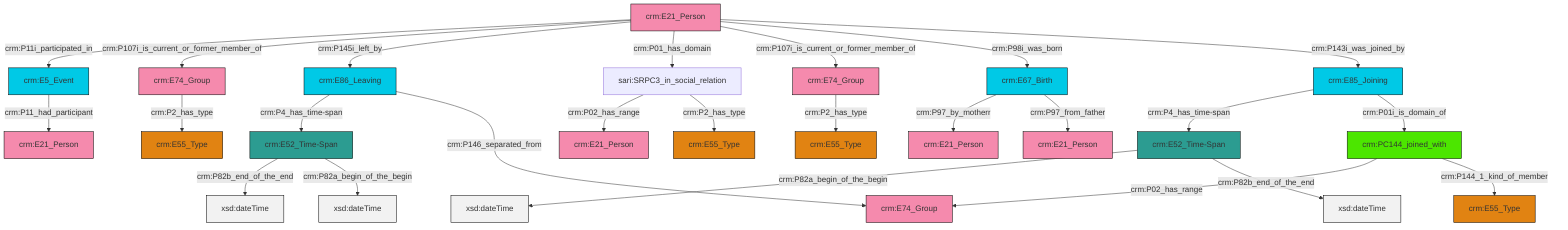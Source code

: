 graph TD
classDef Literal fill:#f2f2f2,stroke:#000000;
classDef CRM_Entity fill:#FFFFFF,stroke:#000000;
classDef Temporal_Entity fill:#00C9E6, stroke:#000000;
classDef Type fill:#E18312, stroke:#000000;
classDef Time-Span fill:#2C9C91, stroke:#000000;
classDef Appellation fill:#FFEB7F, stroke:#000000;
classDef Place fill:#008836, stroke:#000000;
classDef Persistent_Item fill:#B266B2, stroke:#000000;
classDef Conceptual_Object fill:#FFD700, stroke:#000000;
classDef Physical_Thing fill:#D2B48C, stroke:#000000;
classDef Actor fill:#f58aad, stroke:#000000;
classDef PC_Classes fill:#4ce600, stroke:#000000;
classDef Multi fill:#cccccc,stroke:#000000;

0["crm:E21_Person"]:::Actor -->|crm:P11i_participated_in| 1["crm:E5_Event"]:::Temporal_Entity
0["crm:E21_Person"]:::Actor -->|crm:P107i_is_current_or_former_member_of| 5["crm:E74_Group"]:::Actor
8["crm:PC144_joined_with"]:::PC_Classes -->|crm:P02_has_range| 9["crm:E74_Group"]:::Actor
0["crm:E21_Person"]:::Actor -->|crm:P145i_left_by| 12["crm:E86_Leaving"]:::Temporal_Entity
13["crm:E85_Joining"]:::Temporal_Entity -->|crm:P4_has_time-span| 14["crm:E52_Time-Span"]:::Time-Span
0["crm:E21_Person"]:::Actor -->|crm:P01_has_domain| 15["sari:SRPC3_in_social_relation"]:::Default
1["crm:E5_Event"]:::Temporal_Entity -->|crm:P11_had_participant| 17["crm:E21_Person"]:::Actor
20["crm:E67_Birth"]:::Temporal_Entity -->|crm:P97_by_motherr| 21["crm:E21_Person"]:::Actor
12["crm:E86_Leaving"]:::Temporal_Entity -->|crm:P4_has_time-span| 23["crm:E52_Time-Span"]:::Time-Span
15["sari:SRPC3_in_social_relation"]:::Default -->|crm:P02_has_range| 24["crm:E21_Person"]:::Actor
0["crm:E21_Person"]:::Actor -->|crm:P107i_is_current_or_former_member_of| 26["crm:E74_Group"]:::Actor
8["crm:PC144_joined_with"]:::PC_Classes -->|crm:P144_1_kind_of_member| 3["crm:E55_Type"]:::Type
26["crm:E74_Group"]:::Actor -->|crm:P2_has_type| 6["crm:E55_Type"]:::Type
14["crm:E52_Time-Span"]:::Time-Span -->|crm:P82a_begin_of_the_begin| 29[xsd:dateTime]:::Literal
12["crm:E86_Leaving"]:::Temporal_Entity -->|crm:P146_separated_from| 9["crm:E74_Group"]:::Actor
23["crm:E52_Time-Span"]:::Time-Span -->|crm:P82b_end_of_the_end| 32[xsd:dateTime]:::Literal
0["crm:E21_Person"]:::Actor -->|crm:P98i_was_born| 20["crm:E67_Birth"]:::Temporal_Entity
14["crm:E52_Time-Span"]:::Time-Span -->|crm:P82b_end_of_the_end| 38[xsd:dateTime]:::Literal
0["crm:E21_Person"]:::Actor -->|crm:P143i_was_joined_by| 13["crm:E85_Joining"]:::Temporal_Entity
23["crm:E52_Time-Span"]:::Time-Span -->|crm:P82a_begin_of_the_begin| 40[xsd:dateTime]:::Literal
13["crm:E85_Joining"]:::Temporal_Entity -->|crm:P01i_is_domain_of| 8["crm:PC144_joined_with"]:::PC_Classes
20["crm:E67_Birth"]:::Temporal_Entity -->|crm:P97_from_father| 35["crm:E21_Person"]:::Actor
15["sari:SRPC3_in_social_relation"]:::Default -->|crm:P2_has_type| 18["crm:E55_Type"]:::Type
5["crm:E74_Group"]:::Actor -->|crm:P2_has_type| 10["crm:E55_Type"]:::Type